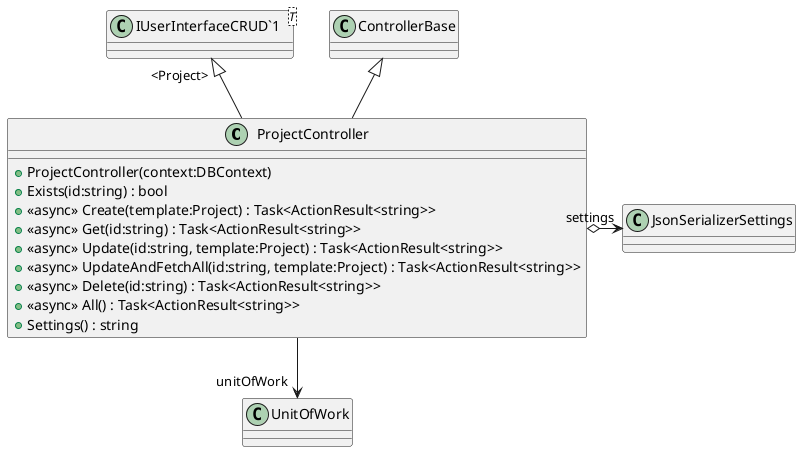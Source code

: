 @startuml
class ProjectController {
    + ProjectController(context:DBContext)
    + Exists(id:string) : bool
    + <<async>> Create(template:Project) : Task<ActionResult<string>>
    + <<async>> Get(id:string) : Task<ActionResult<string>>
    + <<async>> Update(id:string, template:Project) : Task<ActionResult<string>>
    + <<async>> UpdateAndFetchAll(id:string, template:Project) : Task<ActionResult<string>>
    + <<async>> Delete(id:string) : Task<ActionResult<string>>
    + <<async>> All() : Task<ActionResult<string>>
    + Settings() : string
}
class "IUserInterfaceCRUD`1"<T> {
}
ControllerBase <|-- ProjectController
"IUserInterfaceCRUD`1" "<Project>" <|-- ProjectController
ProjectController --> "unitOfWork" UnitOfWork
ProjectController o-> "settings" JsonSerializerSettings
@enduml
